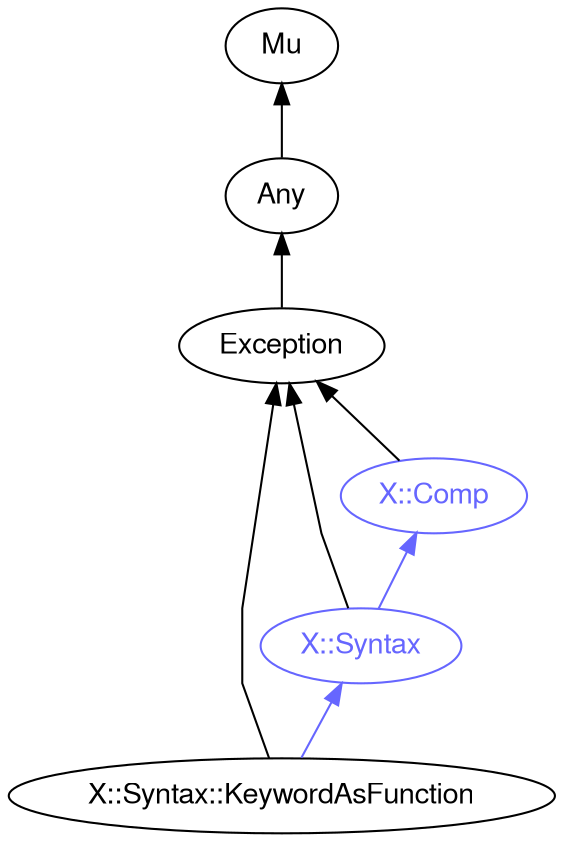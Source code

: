 digraph "perl6-type-graph" {
    rankdir=BT;
    splines=polyline;
    overlap=false; 
    // Types
    "X::Syntax::KeywordAsFunction" [color="#000000", fontcolor="#000000", href="/type/X::Syntax::KeywordAsFunction", fontname="FreeSans"];
    "Mu" [color="#000000", fontcolor="#000000", href="/type/Mu", fontname="FreeSans"];
    "Any" [color="#000000", fontcolor="#000000", href="/type/Any", fontname="FreeSans"];
    "Exception" [color="#000000", fontcolor="#000000", href="/type/Exception", fontname="FreeSans"];
    "X::Comp" [color="#6666FF", fontcolor="#6666FF", href="/type/X::Comp", fontname="FreeSans"];
    "X::Syntax" [color="#6666FF", fontcolor="#6666FF", href="/type/X::Syntax", fontname="FreeSans"];

    // Superclasses
    "X::Syntax::KeywordAsFunction" -> "Exception" [color="#000000"];
    "Any" -> "Mu" [color="#000000"];
    "Exception" -> "Any" [color="#000000"];
    "X::Comp" -> "Exception" [color="#000000"];
    "X::Syntax" -> "Exception" [color="#000000"];

    // Roles
    "X::Syntax::KeywordAsFunction" -> "X::Syntax" [color="#6666FF"];
    "X::Syntax" -> "X::Comp" [color="#6666FF"];
}
